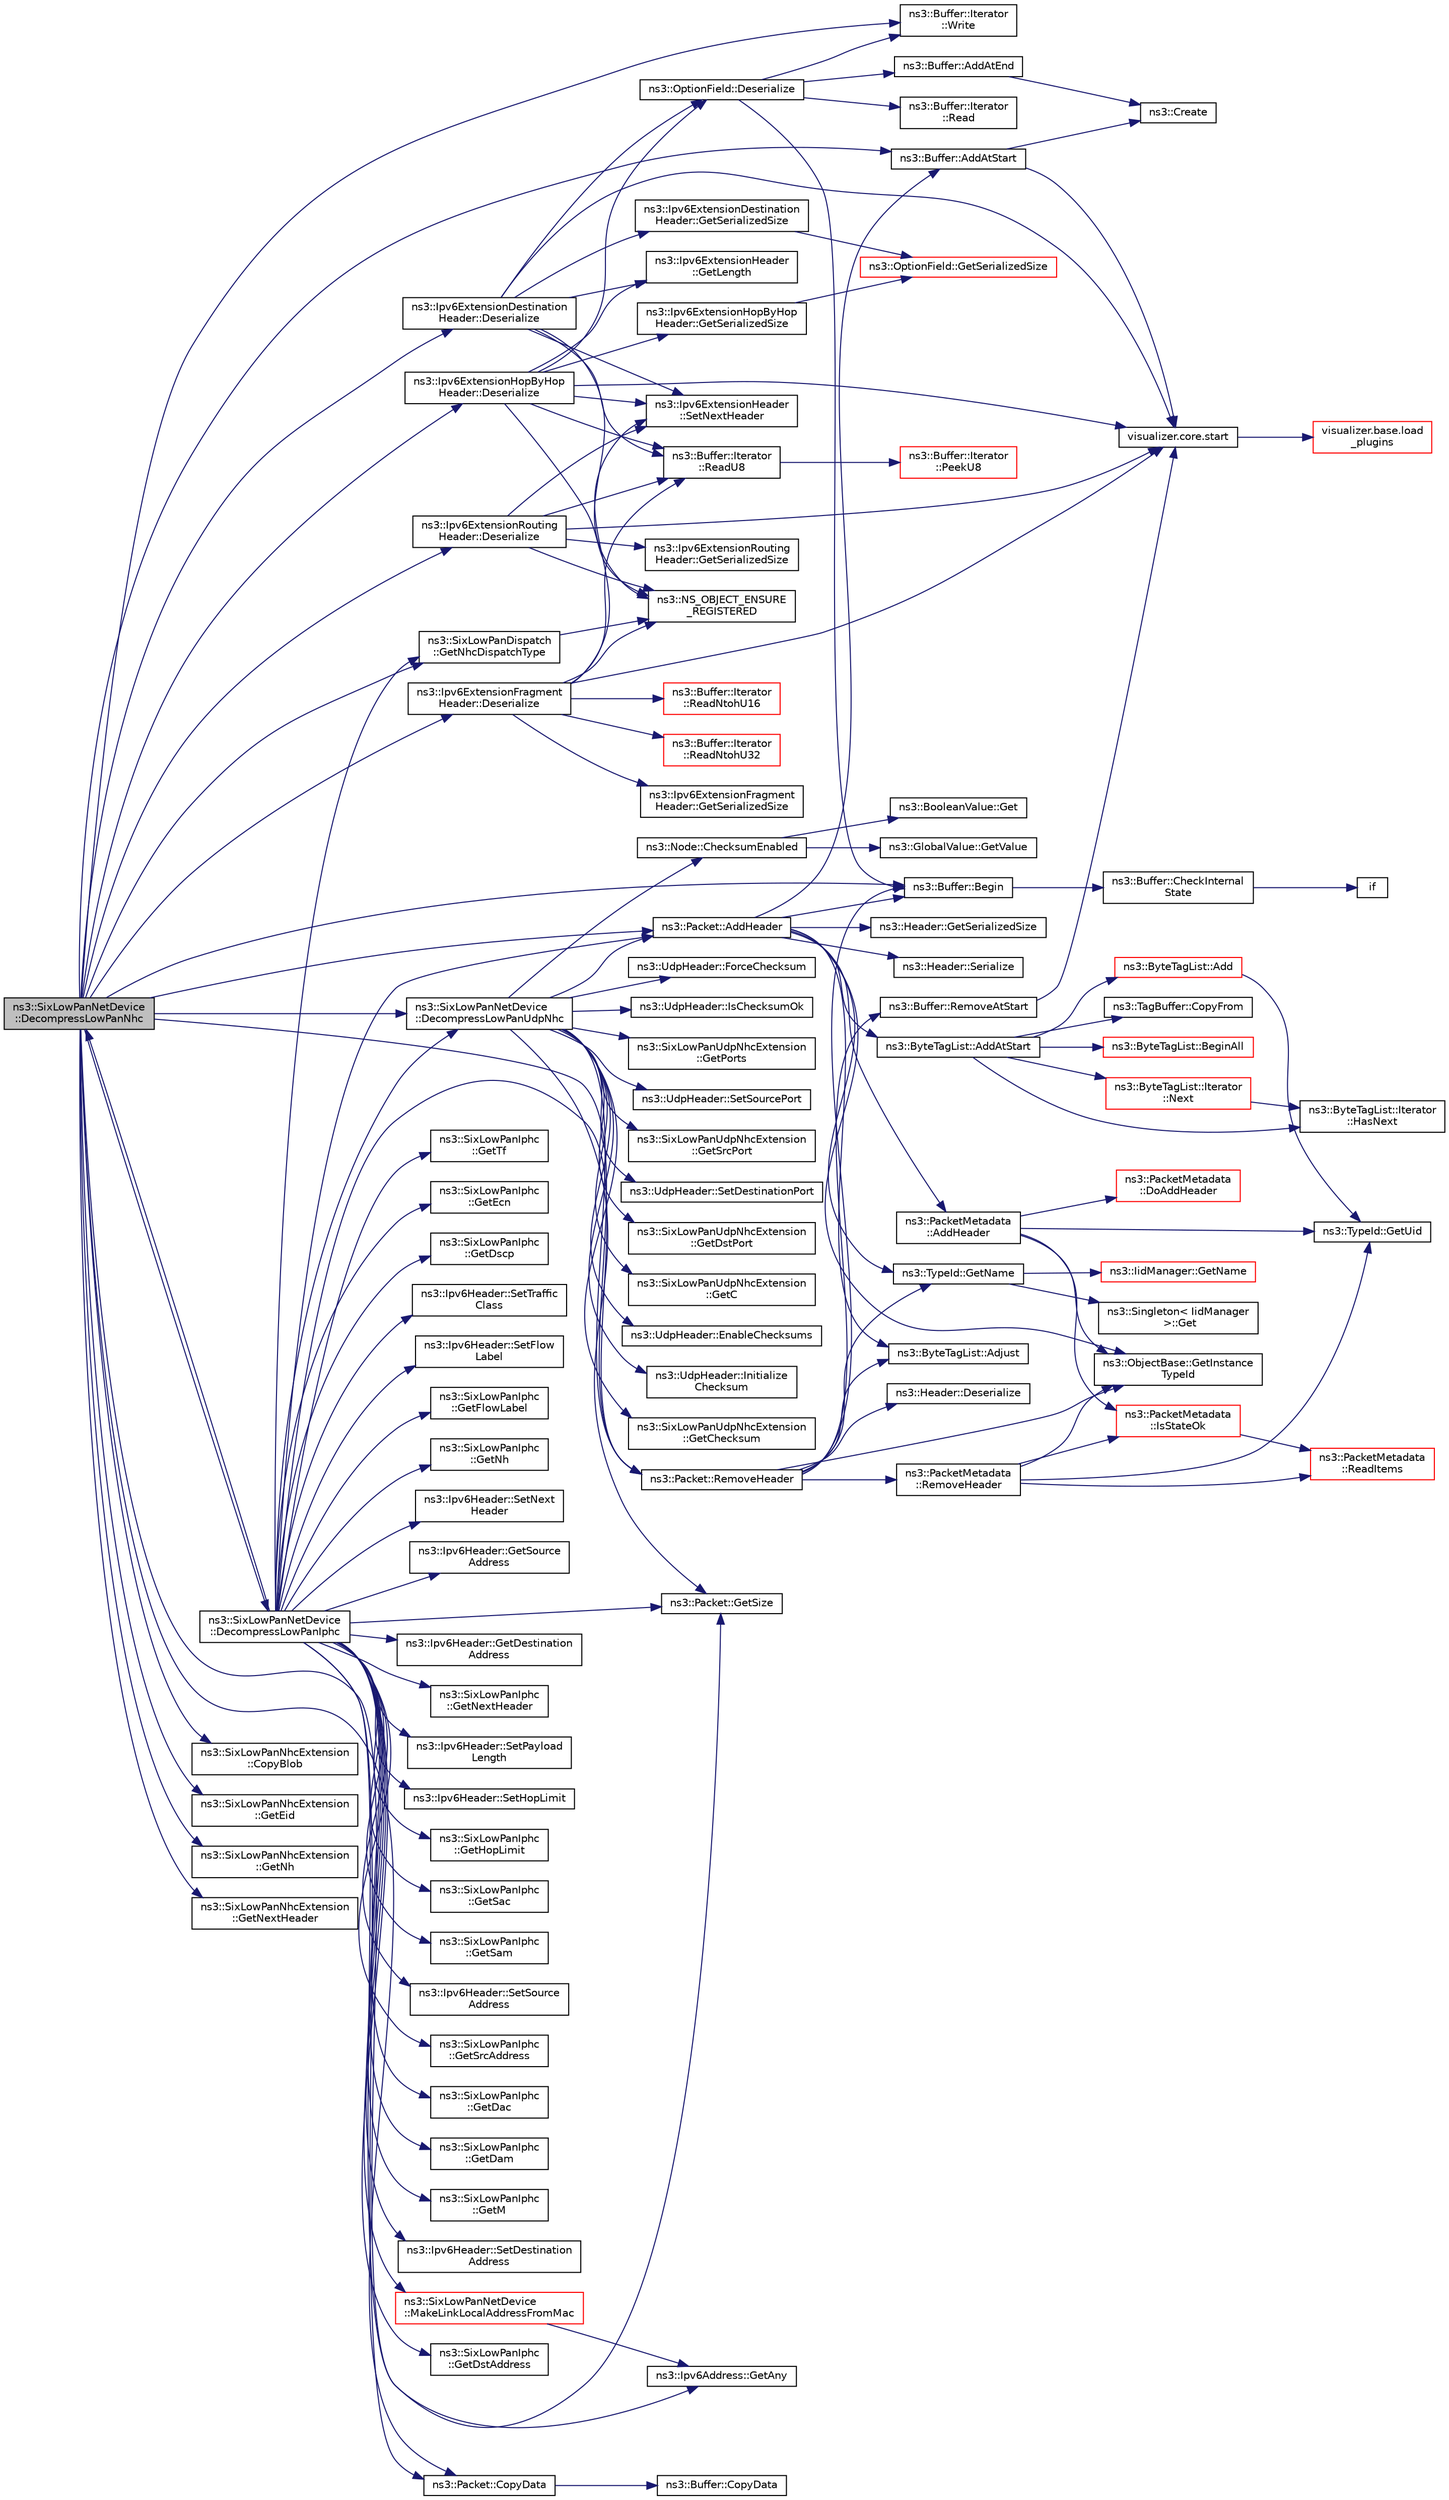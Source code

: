 digraph "ns3::SixLowPanNetDevice::DecompressLowPanNhc"
{
  edge [fontname="Helvetica",fontsize="10",labelfontname="Helvetica",labelfontsize="10"];
  node [fontname="Helvetica",fontsize="10",shape=record];
  rankdir="LR";
  Node1 [label="ns3::SixLowPanNetDevice\l::DecompressLowPanNhc",height=0.2,width=0.4,color="black", fillcolor="grey75", style="filled", fontcolor="black"];
  Node1 -> Node2 [color="midnightblue",fontsize="10",style="solid"];
  Node2 [label="ns3::Packet::RemoveHeader",height=0.2,width=0.4,color="black", fillcolor="white", style="filled",URL="$dd/d7a/classns3_1_1Packet.html#a0961eccf975d75f902d40956c93ba63e",tooltip="Deserialize and remove the header from the internal buffer. "];
  Node2 -> Node3 [color="midnightblue",fontsize="10",style="solid"];
  Node3 [label="ns3::Header::Deserialize",height=0.2,width=0.4,color="black", fillcolor="white", style="filled",URL="$d6/dae/classns3_1_1Header.html#a78be9400bb66b2a8543606f395ef5396"];
  Node2 -> Node4 [color="midnightblue",fontsize="10",style="solid"];
  Node4 [label="ns3::Buffer::Begin",height=0.2,width=0.4,color="black", fillcolor="white", style="filled",URL="$da/d85/classns3_1_1Buffer.html#a893d4bf50df13e730b6cd0fda91b967f"];
  Node4 -> Node5 [color="midnightblue",fontsize="10",style="solid"];
  Node5 [label="ns3::Buffer::CheckInternal\lState",height=0.2,width=0.4,color="black", fillcolor="white", style="filled",URL="$da/d85/classns3_1_1Buffer.html#a6202ce7f1ecc1fc7a14cc13017375d14",tooltip="Checks the internal buffer structures consistency. "];
  Node5 -> Node6 [color="midnightblue",fontsize="10",style="solid"];
  Node6 [label="if",height=0.2,width=0.4,color="black", fillcolor="white", style="filled",URL="$d8/d0e/loss__ITU1238_8m.html#a419d895abe1313c35fa353c93802647e"];
  Node2 -> Node7 [color="midnightblue",fontsize="10",style="solid"];
  Node7 [label="ns3::ObjectBase::GetInstance\lTypeId",height=0.2,width=0.4,color="black", fillcolor="white", style="filled",URL="$d2/dac/classns3_1_1ObjectBase.html#abe5b43a6f5b99a92a4c3122db31f06fb"];
  Node2 -> Node8 [color="midnightblue",fontsize="10",style="solid"];
  Node8 [label="ns3::TypeId::GetName",height=0.2,width=0.4,color="black", fillcolor="white", style="filled",URL="$d6/d11/classns3_1_1TypeId.html#aa3c41c79ae428b3cb396a9c6bb3ef314"];
  Node8 -> Node9 [color="midnightblue",fontsize="10",style="solid"];
  Node9 [label="ns3::Singleton\< IidManager\l \>::Get",height=0.2,width=0.4,color="black", fillcolor="white", style="filled",URL="$d8/d77/classns3_1_1Singleton.html#a80a2cd3c25a27ea72add7a9f7a141ffa"];
  Node8 -> Node10 [color="midnightblue",fontsize="10",style="solid"];
  Node10 [label="ns3::IidManager::GetName",height=0.2,width=0.4,color="red", fillcolor="white", style="filled",URL="$d4/d1c/classns3_1_1IidManager.html#a5d68d0f0f44594dcdec239dbdb5bf53c"];
  Node2 -> Node11 [color="midnightblue",fontsize="10",style="solid"];
  Node11 [label="ns3::Buffer::RemoveAtStart",height=0.2,width=0.4,color="black", fillcolor="white", style="filled",URL="$da/d85/classns3_1_1Buffer.html#adeecbb3e8f518aec6fee0437578ade4b"];
  Node11 -> Node12 [color="midnightblue",fontsize="10",style="solid"];
  Node12 [label="visualizer.core.start",height=0.2,width=0.4,color="black", fillcolor="white", style="filled",URL="$df/d6c/namespacevisualizer_1_1core.html#a2a35e5d8a34af358b508dac8635754e0"];
  Node12 -> Node13 [color="midnightblue",fontsize="10",style="solid"];
  Node13 [label="visualizer.base.load\l_plugins",height=0.2,width=0.4,color="red", fillcolor="white", style="filled",URL="$d4/d39/namespacevisualizer_1_1base.html#ad171497a5ff1afe0a73bedaebf35448f"];
  Node2 -> Node14 [color="midnightblue",fontsize="10",style="solid"];
  Node14 [label="ns3::ByteTagList::Adjust",height=0.2,width=0.4,color="black", fillcolor="white", style="filled",URL="$dd/d64/classns3_1_1ByteTagList.html#a1fec06d7e6daaf8039cf2a148e4090f2"];
  Node2 -> Node15 [color="midnightblue",fontsize="10",style="solid"];
  Node15 [label="ns3::PacketMetadata\l::RemoveHeader",height=0.2,width=0.4,color="black", fillcolor="white", style="filled",URL="$d1/db1/classns3_1_1PacketMetadata.html#afa8a589ec783d4998516d7f39f21242d",tooltip="Remove an header. "];
  Node15 -> Node7 [color="midnightblue",fontsize="10",style="solid"];
  Node15 -> Node16 [color="midnightblue",fontsize="10",style="solid"];
  Node16 [label="ns3::TypeId::GetUid",height=0.2,width=0.4,color="black", fillcolor="white", style="filled",URL="$d6/d11/classns3_1_1TypeId.html#acd3e41de6340d06299f4fd63e2ed8da0"];
  Node15 -> Node17 [color="midnightblue",fontsize="10",style="solid"];
  Node17 [label="ns3::PacketMetadata\l::IsStateOk",height=0.2,width=0.4,color="red", fillcolor="white", style="filled",URL="$d1/db1/classns3_1_1PacketMetadata.html#a208d3163e28704438cdd4d30318e489c",tooltip="Check if the metadata state is ok. "];
  Node17 -> Node18 [color="midnightblue",fontsize="10",style="solid"];
  Node18 [label="ns3::PacketMetadata\l::ReadItems",height=0.2,width=0.4,color="red", fillcolor="white", style="filled",URL="$d1/db1/classns3_1_1PacketMetadata.html#a3719ad2c32313a9a1c74462322e8b517",tooltip="Read items. "];
  Node15 -> Node18 [color="midnightblue",fontsize="10",style="solid"];
  Node1 -> Node19 [color="midnightblue",fontsize="10",style="solid"];
  Node19 [label="ns3::SixLowPanNhcExtension\l::CopyBlob",height=0.2,width=0.4,color="black", fillcolor="white", style="filled",URL="$d5/d62/classns3_1_1SixLowPanNhcExtension.html#a021f33c461cc28afc3da25960656cb48",tooltip="Get the option header data blob. "];
  Node1 -> Node20 [color="midnightblue",fontsize="10",style="solid"];
  Node20 [label="ns3::SixLowPanNhcExtension\l::GetEid",height=0.2,width=0.4,color="black", fillcolor="white", style="filled",URL="$d5/d62/classns3_1_1SixLowPanNhcExtension.html#aacc199347ba063995f8f5eb83f8fea84",tooltip="Get the Extension Header Type. "];
  Node1 -> Node21 [color="midnightblue",fontsize="10",style="solid"];
  Node21 [label="ns3::SixLowPanNhcExtension\l::GetNh",height=0.2,width=0.4,color="black", fillcolor="white", style="filled",URL="$d5/d62/classns3_1_1SixLowPanNhcExtension.html#a67e61ea92bbe10795772d320874bc632",tooltip="Get the Next Header field value. "];
  Node1 -> Node22 [color="midnightblue",fontsize="10",style="solid"];
  Node22 [label="ns3::Packet::CopyData",height=0.2,width=0.4,color="black", fillcolor="white", style="filled",URL="$dd/d7a/classns3_1_1Packet.html#a5a6d304b9e0d90733919ffe224b98f0d",tooltip="Copy the packet contents to a byte buffer. "];
  Node22 -> Node23 [color="midnightblue",fontsize="10",style="solid"];
  Node23 [label="ns3::Buffer::CopyData",height=0.2,width=0.4,color="black", fillcolor="white", style="filled",URL="$da/d85/classns3_1_1Buffer.html#aec4a3fd349f94e449b4b2d14dd964a4c"];
  Node1 -> Node24 [color="midnightblue",fontsize="10",style="solid"];
  Node24 [label="ns3::SixLowPanDispatch\l::GetNhcDispatchType",height=0.2,width=0.4,color="black", fillcolor="white", style="filled",URL="$d0/d97/classns3_1_1SixLowPanDispatch.html#aadc1e9ded2e292f557da546a6a4e49d2",tooltip="Get the NhcDispatch type. "];
  Node24 -> Node25 [color="midnightblue",fontsize="10",style="solid"];
  Node25 [label="ns3::NS_OBJECT_ENSURE\l_REGISTERED",height=0.2,width=0.4,color="black", fillcolor="white", style="filled",URL="$d7/d2e/namespacens3.html#ac633cbd86ee5879afd4312a843a9ff8c"];
  Node1 -> Node26 [color="midnightblue",fontsize="10",style="solid"];
  Node26 [label="ns3::SixLowPanNetDevice\l::DecompressLowPanUdpNhc",height=0.2,width=0.4,color="black", fillcolor="white", style="filled",URL="$d1/d2b/classns3_1_1SixLowPanNetDevice.html#a0b31fbe0bdc3a4dd59b9f7426aec8ed8",tooltip="Decompress the headers according to NHC compression. "];
  Node26 -> Node2 [color="midnightblue",fontsize="10",style="solid"];
  Node26 -> Node27 [color="midnightblue",fontsize="10",style="solid"];
  Node27 [label="ns3::SixLowPanUdpNhcExtension\l::GetPorts",height=0.2,width=0.4,color="black", fillcolor="white", style="filled",URL="$d1/def/classns3_1_1SixLowPanUdpNhcExtension.html#a5ffeb18eeb20b2dfbe72c7bca3eeb32e",tooltip="Get the compressed Src and Dst Ports. "];
  Node26 -> Node28 [color="midnightblue",fontsize="10",style="solid"];
  Node28 [label="ns3::UdpHeader::SetSourcePort",height=0.2,width=0.4,color="black", fillcolor="white", style="filled",URL="$d3/dc4/classns3_1_1UdpHeader.html#ae10a7c9c6cbd645745bebc2a84a78831"];
  Node26 -> Node29 [color="midnightblue",fontsize="10",style="solid"];
  Node29 [label="ns3::SixLowPanUdpNhcExtension\l::GetSrcPort",height=0.2,width=0.4,color="black", fillcolor="white", style="filled",URL="$d1/def/classns3_1_1SixLowPanUdpNhcExtension.html#ad5591833289c57f4d0dc8cada4432d28",tooltip="Get the Source Port. "];
  Node26 -> Node30 [color="midnightblue",fontsize="10",style="solid"];
  Node30 [label="ns3::UdpHeader::SetDestinationPort",height=0.2,width=0.4,color="black", fillcolor="white", style="filled",URL="$d3/dc4/classns3_1_1UdpHeader.html#af7f8bc1749481efe8ede173a71aa6727"];
  Node26 -> Node31 [color="midnightblue",fontsize="10",style="solid"];
  Node31 [label="ns3::SixLowPanUdpNhcExtension\l::GetDstPort",height=0.2,width=0.4,color="black", fillcolor="white", style="filled",URL="$d1/def/classns3_1_1SixLowPanUdpNhcExtension.html#a1a003a3a62215fff50100f93af4c8afb",tooltip="Get the Destination Port. "];
  Node26 -> Node32 [color="midnightblue",fontsize="10",style="solid"];
  Node32 [label="ns3::Node::ChecksumEnabled",height=0.2,width=0.4,color="black", fillcolor="white", style="filled",URL="$dd/ded/classns3_1_1Node.html#a0515bfe9a3aeb6605d657ba855699815"];
  Node32 -> Node33 [color="midnightblue",fontsize="10",style="solid"];
  Node33 [label="ns3::GlobalValue::GetValue",height=0.2,width=0.4,color="black", fillcolor="white", style="filled",URL="$dc/d02/classns3_1_1GlobalValue.html#aa33773cb952ba3c285a03ae2c4769b84"];
  Node32 -> Node34 [color="midnightblue",fontsize="10",style="solid"];
  Node34 [label="ns3::BooleanValue::Get",height=0.2,width=0.4,color="black", fillcolor="white", style="filled",URL="$d5/d0c/classns3_1_1BooleanValue.html#a15d5d96abfd11676964f40859442ec12"];
  Node26 -> Node35 [color="midnightblue",fontsize="10",style="solid"];
  Node35 [label="ns3::SixLowPanUdpNhcExtension\l::GetC",height=0.2,width=0.4,color="black", fillcolor="white", style="filled",URL="$d1/def/classns3_1_1SixLowPanUdpNhcExtension.html#af77596ca462c68584795fbe2de91e50e",tooltip="Get the C (Checksum). "];
  Node26 -> Node36 [color="midnightblue",fontsize="10",style="solid"];
  Node36 [label="ns3::UdpHeader::EnableChecksums",height=0.2,width=0.4,color="black", fillcolor="white", style="filled",URL="$d3/dc4/classns3_1_1UdpHeader.html#a1be7b2d747df6076066ccd6d7dfc7f0d",tooltip="Enable checksum calculation for UDP. "];
  Node26 -> Node37 [color="midnightblue",fontsize="10",style="solid"];
  Node37 [label="ns3::UdpHeader::Initialize\lChecksum",height=0.2,width=0.4,color="black", fillcolor="white", style="filled",URL="$d3/dc4/classns3_1_1UdpHeader.html#ad5a6b055ebda2305135e6a4e7860e45e"];
  Node26 -> Node38 [color="midnightblue",fontsize="10",style="solid"];
  Node38 [label="ns3::Packet::AddHeader",height=0.2,width=0.4,color="black", fillcolor="white", style="filled",URL="$dd/d7a/classns3_1_1Packet.html#a465108c595a0bc592095cbcab1832ed8",tooltip="Add header to this packet. "];
  Node38 -> Node39 [color="midnightblue",fontsize="10",style="solid"];
  Node39 [label="ns3::Header::GetSerializedSize",height=0.2,width=0.4,color="black", fillcolor="white", style="filled",URL="$d6/dae/classns3_1_1Header.html#a6ef0497eabc1b1fb0ad42738eb73f934"];
  Node38 -> Node7 [color="midnightblue",fontsize="10",style="solid"];
  Node38 -> Node8 [color="midnightblue",fontsize="10",style="solid"];
  Node38 -> Node40 [color="midnightblue",fontsize="10",style="solid"];
  Node40 [label="ns3::Buffer::AddAtStart",height=0.2,width=0.4,color="black", fillcolor="white", style="filled",URL="$da/d85/classns3_1_1Buffer.html#a8abd8164c3671d3dadc98fc66fade7b1"];
  Node40 -> Node12 [color="midnightblue",fontsize="10",style="solid"];
  Node40 -> Node41 [color="midnightblue",fontsize="10",style="solid"];
  Node41 [label="ns3::Create",height=0.2,width=0.4,color="black", fillcolor="white", style="filled",URL="$d2/df2/group__ptr.html#ga0406dd2d929ceac05ce39d4579fa3e4b"];
  Node38 -> Node14 [color="midnightblue",fontsize="10",style="solid"];
  Node38 -> Node42 [color="midnightblue",fontsize="10",style="solid"];
  Node42 [label="ns3::ByteTagList::AddAtStart",height=0.2,width=0.4,color="black", fillcolor="white", style="filled",URL="$dd/d64/classns3_1_1ByteTagList.html#acb4563fbe4299c55af41ba7a166b71d5"];
  Node42 -> Node43 [color="midnightblue",fontsize="10",style="solid"];
  Node43 [label="ns3::ByteTagList::BeginAll",height=0.2,width=0.4,color="red", fillcolor="white", style="filled",URL="$dd/d64/classns3_1_1ByteTagList.html#ac4f33846ef6a84a64ede38b2de1564ba",tooltip="Returns an iterator pointing to the very first tag in this list. "];
  Node42 -> Node44 [color="midnightblue",fontsize="10",style="solid"];
  Node44 [label="ns3::ByteTagList::Iterator\l::HasNext",height=0.2,width=0.4,color="black", fillcolor="white", style="filled",URL="$de/dc7/classns3_1_1ByteTagList_1_1Iterator.html#aa1c5eb37f289d0eef8dfaf687498eaec",tooltip="Used to determine if the iterator is at the end of the byteTagList. "];
  Node42 -> Node45 [color="midnightblue",fontsize="10",style="solid"];
  Node45 [label="ns3::ByteTagList::Iterator\l::Next",height=0.2,width=0.4,color="red", fillcolor="white", style="filled",URL="$de/dc7/classns3_1_1ByteTagList_1_1Iterator.html#af521864d800baab1d9c5262f59ce4433",tooltip="Returns the next Item from the ByteTagList. "];
  Node45 -> Node44 [color="midnightblue",fontsize="10",style="solid"];
  Node42 -> Node46 [color="midnightblue",fontsize="10",style="solid"];
  Node46 [label="ns3::ByteTagList::Add",height=0.2,width=0.4,color="red", fillcolor="white", style="filled",URL="$dd/d64/classns3_1_1ByteTagList.html#ac970192e923afc561a304d17af4b8a52"];
  Node46 -> Node16 [color="midnightblue",fontsize="10",style="solid"];
  Node42 -> Node47 [color="midnightblue",fontsize="10",style="solid"];
  Node47 [label="ns3::TagBuffer::CopyFrom",height=0.2,width=0.4,color="black", fillcolor="white", style="filled",URL="$d6/ded/classns3_1_1TagBuffer.html#afe07a9e117449ff5b5d5857291671349",tooltip="Copy the nternal structure of another TagBuffer. "];
  Node38 -> Node48 [color="midnightblue",fontsize="10",style="solid"];
  Node48 [label="ns3::Header::Serialize",height=0.2,width=0.4,color="black", fillcolor="white", style="filled",URL="$d6/dae/classns3_1_1Header.html#afb61f1aac69ff8349a6bfe521fab5404"];
  Node38 -> Node4 [color="midnightblue",fontsize="10",style="solid"];
  Node38 -> Node49 [color="midnightblue",fontsize="10",style="solid"];
  Node49 [label="ns3::PacketMetadata\l::AddHeader",height=0.2,width=0.4,color="black", fillcolor="white", style="filled",URL="$d1/db1/classns3_1_1PacketMetadata.html#abdce736c4c5f647242f0808c0d2f9249",tooltip="Add an header. "];
  Node49 -> Node17 [color="midnightblue",fontsize="10",style="solid"];
  Node49 -> Node7 [color="midnightblue",fontsize="10",style="solid"];
  Node49 -> Node16 [color="midnightblue",fontsize="10",style="solid"];
  Node49 -> Node50 [color="midnightblue",fontsize="10",style="solid"];
  Node50 [label="ns3::PacketMetadata\l::DoAddHeader",height=0.2,width=0.4,color="red", fillcolor="white", style="filled",URL="$d1/db1/classns3_1_1PacketMetadata.html#ae5ad09674e28733405c49b2655c51a5a",tooltip="Add an header. "];
  Node26 -> Node51 [color="midnightblue",fontsize="10",style="solid"];
  Node51 [label="ns3::SixLowPanUdpNhcExtension\l::GetChecksum",height=0.2,width=0.4,color="black", fillcolor="white", style="filled",URL="$d1/def/classns3_1_1SixLowPanUdpNhcExtension.html#ab557104fbf1c98520f2d6ea0ad01c407",tooltip="Get the Checksum field value. "];
  Node26 -> Node52 [color="midnightblue",fontsize="10",style="solid"];
  Node52 [label="ns3::UdpHeader::ForceChecksum",height=0.2,width=0.4,color="black", fillcolor="white", style="filled",URL="$d3/dc4/classns3_1_1UdpHeader.html#a997d40a7a083de3643f2f31494ff94bf",tooltip="Force the UDP checksum to a given value. "];
  Node26 -> Node53 [color="midnightblue",fontsize="10",style="solid"];
  Node53 [label="ns3::UdpHeader::IsChecksumOk",height=0.2,width=0.4,color="black", fillcolor="white", style="filled",URL="$d3/dc4/classns3_1_1UdpHeader.html#a58c55682656d4ce7141bbf26bcaf2074",tooltip="Is the UDP checksum correct ? "];
  Node26 -> Node54 [color="midnightblue",fontsize="10",style="solid"];
  Node54 [label="ns3::Packet::GetSize",height=0.2,width=0.4,color="black", fillcolor="white", style="filled",URL="$dd/d7a/classns3_1_1Packet.html#a462855c9929954d4301a4edfe55f4f1c",tooltip="Returns the the size in bytes of the packet (including the zero-filled initial payload). "];
  Node1 -> Node55 [color="midnightblue",fontsize="10",style="solid"];
  Node55 [label="ns3::SixLowPanNhcExtension\l::GetNextHeader",height=0.2,width=0.4,color="black", fillcolor="white", style="filled",URL="$d5/d62/classns3_1_1SixLowPanNhcExtension.html#a15e2f9050b7929ab90968328571742ae",tooltip="Get the Next Header field value. "];
  Node1 -> Node40 [color="midnightblue",fontsize="10",style="solid"];
  Node1 -> Node4 [color="midnightblue",fontsize="10",style="solid"];
  Node1 -> Node56 [color="midnightblue",fontsize="10",style="solid"];
  Node56 [label="ns3::Buffer::Iterator\l::Write",height=0.2,width=0.4,color="black", fillcolor="white", style="filled",URL="$d0/daf/classns3_1_1Buffer_1_1Iterator.html#a087b4e6b5d038544c750c741e8932d69"];
  Node1 -> Node57 [color="midnightblue",fontsize="10",style="solid"];
  Node57 [label="ns3::Ipv6ExtensionHopByHop\lHeader::Deserialize",height=0.2,width=0.4,color="black", fillcolor="white", style="filled",URL="$d7/d39/classns3_1_1Ipv6ExtensionHopByHopHeader.html#af366694cbc19cd319d8e65700a06082f",tooltip="Deserialize the packet. "];
  Node57 -> Node12 [color="midnightblue",fontsize="10",style="solid"];
  Node57 -> Node58 [color="midnightblue",fontsize="10",style="solid"];
  Node58 [label="ns3::Ipv6ExtensionHeader\l::SetNextHeader",height=0.2,width=0.4,color="black", fillcolor="white", style="filled",URL="$d5/d0e/classns3_1_1Ipv6ExtensionHeader.html#a750a50791b7710a151ea61dad7063256",tooltip="Set the \"Next header\" field. "];
  Node57 -> Node59 [color="midnightblue",fontsize="10",style="solid"];
  Node59 [label="ns3::Buffer::Iterator\l::ReadU8",height=0.2,width=0.4,color="black", fillcolor="white", style="filled",URL="$d0/daf/classns3_1_1Buffer_1_1Iterator.html#a7d7d5299e27ecf41aef37e315984ad5a"];
  Node59 -> Node60 [color="midnightblue",fontsize="10",style="solid"];
  Node60 [label="ns3::Buffer::Iterator\l::PeekU8",height=0.2,width=0.4,color="red", fillcolor="white", style="filled",URL="$d0/daf/classns3_1_1Buffer_1_1Iterator.html#aeba1e13bebc9775be31e37baf9e75a73"];
  Node57 -> Node61 [color="midnightblue",fontsize="10",style="solid"];
  Node61 [label="ns3::OptionField::Deserialize",height=0.2,width=0.4,color="black", fillcolor="white", style="filled",URL="$d3/d4b/classns3_1_1OptionField.html#a8df2abe90be59cebdcca83b1e1708ba5",tooltip="Deserialize the packet. "];
  Node61 -> Node62 [color="midnightblue",fontsize="10",style="solid"];
  Node62 [label="ns3::Buffer::Iterator\l::Read",height=0.2,width=0.4,color="black", fillcolor="white", style="filled",URL="$d0/daf/classns3_1_1Buffer_1_1Iterator.html#a84e2f58f26fa3a3fec00c11e911b530a"];
  Node61 -> Node63 [color="midnightblue",fontsize="10",style="solid"];
  Node63 [label="ns3::Buffer::AddAtEnd",height=0.2,width=0.4,color="black", fillcolor="white", style="filled",URL="$da/d85/classns3_1_1Buffer.html#a92dd87809af24fb10696fee9a9cb56cf"];
  Node63 -> Node41 [color="midnightblue",fontsize="10",style="solid"];
  Node61 -> Node4 [color="midnightblue",fontsize="10",style="solid"];
  Node61 -> Node56 [color="midnightblue",fontsize="10",style="solid"];
  Node57 -> Node64 [color="midnightblue",fontsize="10",style="solid"];
  Node64 [label="ns3::Ipv6ExtensionHeader\l::GetLength",height=0.2,width=0.4,color="black", fillcolor="white", style="filled",URL="$d5/d0e/classns3_1_1Ipv6ExtensionHeader.html#ad842fe3ba452c35e994a899530295ff4",tooltip="Get the length of the extension. "];
  Node57 -> Node65 [color="midnightblue",fontsize="10",style="solid"];
  Node65 [label="ns3::Ipv6ExtensionHopByHop\lHeader::GetSerializedSize",height=0.2,width=0.4,color="black", fillcolor="white", style="filled",URL="$d7/d39/classns3_1_1Ipv6ExtensionHopByHopHeader.html#a796967bac361ede79accbdc0e8c41f3f",tooltip="Get the serialized size of the packet. "];
  Node65 -> Node66 [color="midnightblue",fontsize="10",style="solid"];
  Node66 [label="ns3::OptionField::GetSerializedSize",height=0.2,width=0.4,color="red", fillcolor="white", style="filled",URL="$d3/d4b/classns3_1_1OptionField.html#a7ed57dda4ddd5f4409ffb692594fb924",tooltip="Get the serialized size of the packet. "];
  Node57 -> Node25 [color="midnightblue",fontsize="10",style="solid"];
  Node1 -> Node38 [color="midnightblue",fontsize="10",style="solid"];
  Node1 -> Node67 [color="midnightblue",fontsize="10",style="solid"];
  Node67 [label="ns3::Ipv6ExtensionRouting\lHeader::Deserialize",height=0.2,width=0.4,color="black", fillcolor="white", style="filled",URL="$d6/d67/classns3_1_1Ipv6ExtensionRoutingHeader.html#aa1084222d3efdae9d445ff8a5b00322a",tooltip="Deserialize the packet. "];
  Node67 -> Node12 [color="midnightblue",fontsize="10",style="solid"];
  Node67 -> Node58 [color="midnightblue",fontsize="10",style="solid"];
  Node67 -> Node59 [color="midnightblue",fontsize="10",style="solid"];
  Node67 -> Node68 [color="midnightblue",fontsize="10",style="solid"];
  Node68 [label="ns3::Ipv6ExtensionRouting\lHeader::GetSerializedSize",height=0.2,width=0.4,color="black", fillcolor="white", style="filled",URL="$d6/d67/classns3_1_1Ipv6ExtensionRoutingHeader.html#af5b8d368c6a545a95700115686a99e33",tooltip="Get the serialized size of the packet. "];
  Node67 -> Node25 [color="midnightblue",fontsize="10",style="solid"];
  Node1 -> Node69 [color="midnightblue",fontsize="10",style="solid"];
  Node69 [label="ns3::Ipv6ExtensionFragment\lHeader::Deserialize",height=0.2,width=0.4,color="black", fillcolor="white", style="filled",URL="$dc/dde/classns3_1_1Ipv6ExtensionFragmentHeader.html#ac665209cceae832687c23c0c664e5a5d",tooltip="Deserialize the packet. "];
  Node69 -> Node12 [color="midnightblue",fontsize="10",style="solid"];
  Node69 -> Node58 [color="midnightblue",fontsize="10",style="solid"];
  Node69 -> Node59 [color="midnightblue",fontsize="10",style="solid"];
  Node69 -> Node70 [color="midnightblue",fontsize="10",style="solid"];
  Node70 [label="ns3::Buffer::Iterator\l::ReadNtohU16",height=0.2,width=0.4,color="red", fillcolor="white", style="filled",URL="$d0/daf/classns3_1_1Buffer_1_1Iterator.html#a14d63ac76497032a473d99cc8458608e"];
  Node69 -> Node71 [color="midnightblue",fontsize="10",style="solid"];
  Node71 [label="ns3::Buffer::Iterator\l::ReadNtohU32",height=0.2,width=0.4,color="red", fillcolor="white", style="filled",URL="$d0/daf/classns3_1_1Buffer_1_1Iterator.html#af6873e0c53e5338902802dedff2159d1"];
  Node69 -> Node72 [color="midnightblue",fontsize="10",style="solid"];
  Node72 [label="ns3::Ipv6ExtensionFragment\lHeader::GetSerializedSize",height=0.2,width=0.4,color="black", fillcolor="white", style="filled",URL="$dc/dde/classns3_1_1Ipv6ExtensionFragmentHeader.html#afe7e7be8a5b44ec8def1ac83a19c6696",tooltip="Get the serialized size of the packet. "];
  Node69 -> Node25 [color="midnightblue",fontsize="10",style="solid"];
  Node1 -> Node73 [color="midnightblue",fontsize="10",style="solid"];
  Node73 [label="ns3::Ipv6ExtensionDestination\lHeader::Deserialize",height=0.2,width=0.4,color="black", fillcolor="white", style="filled",URL="$d6/d65/classns3_1_1Ipv6ExtensionDestinationHeader.html#afb09b5d3221279bc1fcad100aa950947",tooltip="Deserialize the packet. "];
  Node73 -> Node12 [color="midnightblue",fontsize="10",style="solid"];
  Node73 -> Node58 [color="midnightblue",fontsize="10",style="solid"];
  Node73 -> Node59 [color="midnightblue",fontsize="10",style="solid"];
  Node73 -> Node61 [color="midnightblue",fontsize="10",style="solid"];
  Node73 -> Node64 [color="midnightblue",fontsize="10",style="solid"];
  Node73 -> Node74 [color="midnightblue",fontsize="10",style="solid"];
  Node74 [label="ns3::Ipv6ExtensionDestination\lHeader::GetSerializedSize",height=0.2,width=0.4,color="black", fillcolor="white", style="filled",URL="$d6/d65/classns3_1_1Ipv6ExtensionDestinationHeader.html#a4a43146a75ea4259b984df145c573146",tooltip="Get the serialized size of the packet. "];
  Node74 -> Node66 [color="midnightblue",fontsize="10",style="solid"];
  Node73 -> Node25 [color="midnightblue",fontsize="10",style="solid"];
  Node1 -> Node75 [color="midnightblue",fontsize="10",style="solid"];
  Node75 [label="ns3::SixLowPanNetDevice\l::DecompressLowPanIphc",height=0.2,width=0.4,color="black", fillcolor="white", style="filled",URL="$d1/d2b/classns3_1_1SixLowPanNetDevice.html#ae861be68db1b554cc3e5ea5e263b12ed",tooltip="Decompress the headers according to IPHC compression. "];
  Node75 -> Node2 [color="midnightblue",fontsize="10",style="solid"];
  Node75 -> Node76 [color="midnightblue",fontsize="10",style="solid"];
  Node76 [label="ns3::Ipv6Header::SetHopLimit",height=0.2,width=0.4,color="black", fillcolor="white", style="filled",URL="$d8/d5d/classns3_1_1Ipv6Header.html#a5133fdec9ec05d089d9c47f476715d73",tooltip="Set the \"Hop limit\" field (TTL). "];
  Node75 -> Node77 [color="midnightblue",fontsize="10",style="solid"];
  Node77 [label="ns3::SixLowPanIphc\l::GetHopLimit",height=0.2,width=0.4,color="black", fillcolor="white", style="filled",URL="$d5/dfb/classns3_1_1SixLowPanIphc.html#ad2f29210dee03a3efc708fc932f5f2bf",tooltip="Get the Hop Limit field. "];
  Node75 -> Node78 [color="midnightblue",fontsize="10",style="solid"];
  Node78 [label="ns3::SixLowPanIphc\l::GetSac",height=0.2,width=0.4,color="black", fillcolor="white", style="filled",URL="$d5/dfb/classns3_1_1SixLowPanIphc.html#ae88312e31d312221187b829d6976ce55",tooltip="Get the SAC (Source Address Compression) compression. "];
  Node75 -> Node79 [color="midnightblue",fontsize="10",style="solid"];
  Node79 [label="ns3::SixLowPanIphc\l::GetSam",height=0.2,width=0.4,color="black", fillcolor="white", style="filled",URL="$d5/dfb/classns3_1_1SixLowPanIphc.html#a72874846ca511565a9895d1f4a5e2db0",tooltip="Get the SAM (Source Address Mode) compression. "];
  Node75 -> Node80 [color="midnightblue",fontsize="10",style="solid"];
  Node80 [label="ns3::Ipv6Header::SetSource\lAddress",height=0.2,width=0.4,color="black", fillcolor="white", style="filled",URL="$d8/d5d/classns3_1_1Ipv6Header.html#aa0c5fe268a9a8096dfe9d4f7147241ab",tooltip="Set the \"Source address\" field. "];
  Node75 -> Node81 [color="midnightblue",fontsize="10",style="solid"];
  Node81 [label="ns3::Ipv6Address::GetAny",height=0.2,width=0.4,color="black", fillcolor="white", style="filled",URL="$d5/de6/classns3_1_1Ipv6Address.html#a2783e8badfc98c8b0a8508bba6e1b91e",tooltip="Get the \"any\" (::) Ipv6Address. "];
  Node75 -> Node82 [color="midnightblue",fontsize="10",style="solid"];
  Node82 [label="ns3::SixLowPanNetDevice\l::MakeLinkLocalAddressFromMac",height=0.2,width=0.4,color="red", fillcolor="white", style="filled",URL="$d1/d2b/classns3_1_1SixLowPanNetDevice.html#acf66b0ff019d0f1b88212d452044696e",tooltip="Make a link-local address from a MAC address. "];
  Node82 -> Node81 [color="midnightblue",fontsize="10",style="solid"];
  Node75 -> Node83 [color="midnightblue",fontsize="10",style="solid"];
  Node83 [label="ns3::SixLowPanIphc\l::GetSrcAddress",height=0.2,width=0.4,color="black", fillcolor="white", style="filled",URL="$d5/dfb/classns3_1_1SixLowPanIphc.html#a47fedf4531ad799d0f8d4928929573a0",tooltip="Get the Source Address. "];
  Node75 -> Node84 [color="midnightblue",fontsize="10",style="solid"];
  Node84 [label="ns3::SixLowPanIphc\l::GetDac",height=0.2,width=0.4,color="black", fillcolor="white", style="filled",URL="$d5/dfb/classns3_1_1SixLowPanIphc.html#a8f9b80016e4f7368128fe7df300c91e6",tooltip="Get the DAC (Destination Address Compression) compression. "];
  Node75 -> Node85 [color="midnightblue",fontsize="10",style="solid"];
  Node85 [label="ns3::SixLowPanIphc\l::GetDam",height=0.2,width=0.4,color="black", fillcolor="white", style="filled",URL="$d5/dfb/classns3_1_1SixLowPanIphc.html#aacdbebaaa0c5c19c39b9d594e3f756d2",tooltip="Get the DAM (Destination Address Mode) compression. "];
  Node75 -> Node86 [color="midnightblue",fontsize="10",style="solid"];
  Node86 [label="ns3::SixLowPanIphc\l::GetM",height=0.2,width=0.4,color="black", fillcolor="white", style="filled",URL="$d5/dfb/classns3_1_1SixLowPanIphc.html#a455f933ce0a59e0d40281b72cd22d19e",tooltip="Get the M (Multicast) compression. "];
  Node75 -> Node87 [color="midnightblue",fontsize="10",style="solid"];
  Node87 [label="ns3::Ipv6Header::SetDestination\lAddress",height=0.2,width=0.4,color="black", fillcolor="white", style="filled",URL="$d8/d5d/classns3_1_1Ipv6Header.html#af42a4936f1f94fa012dfd33e3d5d9e9a",tooltip="Set the \"Destination address\" field. "];
  Node75 -> Node88 [color="midnightblue",fontsize="10",style="solid"];
  Node88 [label="ns3::SixLowPanIphc\l::GetDstAddress",height=0.2,width=0.4,color="black", fillcolor="white", style="filled",URL="$d5/dfb/classns3_1_1SixLowPanIphc.html#a8e6a3225338dd379f033a24fcc373cef",tooltip="Get the Destination Address. "];
  Node75 -> Node89 [color="midnightblue",fontsize="10",style="solid"];
  Node89 [label="ns3::SixLowPanIphc\l::GetTf",height=0.2,width=0.4,color="black", fillcolor="white", style="filled",URL="$d5/dfb/classns3_1_1SixLowPanIphc.html#af993076ebae73f4a9d96a2d14447d4e2",tooltip="Get the TF (Traffic Class, Flow Label) compression. "];
  Node75 -> Node90 [color="midnightblue",fontsize="10",style="solid"];
  Node90 [label="ns3::SixLowPanIphc\l::GetEcn",height=0.2,width=0.4,color="black", fillcolor="white", style="filled",URL="$d5/dfb/classns3_1_1SixLowPanIphc.html#a0c1eeca402c0cc9df260f08326667329",tooltip="Get the ECN. "];
  Node75 -> Node91 [color="midnightblue",fontsize="10",style="solid"];
  Node91 [label="ns3::SixLowPanIphc\l::GetDscp",height=0.2,width=0.4,color="black", fillcolor="white", style="filled",URL="$d5/dfb/classns3_1_1SixLowPanIphc.html#a615746366925ce0656d9f7fa87231cd6",tooltip="Get the DSCP. "];
  Node75 -> Node92 [color="midnightblue",fontsize="10",style="solid"];
  Node92 [label="ns3::Ipv6Header::SetTraffic\lClass",height=0.2,width=0.4,color="black", fillcolor="white", style="filled",URL="$d8/d5d/classns3_1_1Ipv6Header.html#ab40aa33cac2e23292abef3410a1277ab",tooltip="Set the \"Traffic class\" field. "];
  Node75 -> Node93 [color="midnightblue",fontsize="10",style="solid"];
  Node93 [label="ns3::Ipv6Header::SetFlow\lLabel",height=0.2,width=0.4,color="black", fillcolor="white", style="filled",URL="$d8/d5d/classns3_1_1Ipv6Header.html#a82b99f796a0c5ee8bc0e3766b4356b61",tooltip="Set the \"Flow label\" field. "];
  Node75 -> Node94 [color="midnightblue",fontsize="10",style="solid"];
  Node94 [label="ns3::SixLowPanIphc\l::GetFlowLabel",height=0.2,width=0.4,color="black", fillcolor="white", style="filled",URL="$d5/dfb/classns3_1_1SixLowPanIphc.html#a4eb5f8420b9150918721a2edbd23140b",tooltip="Get the Flow Label. "];
  Node75 -> Node95 [color="midnightblue",fontsize="10",style="solid"];
  Node95 [label="ns3::SixLowPanIphc\l::GetNh",height=0.2,width=0.4,color="black", fillcolor="white", style="filled",URL="$d5/dfb/classns3_1_1SixLowPanIphc.html#ac9d2002e4493f2506eef09d89803aca9",tooltip="Get the NH (Next Header) compression. "];
  Node75 -> Node22 [color="midnightblue",fontsize="10",style="solid"];
  Node75 -> Node24 [color="midnightblue",fontsize="10",style="solid"];
  Node75 -> Node96 [color="midnightblue",fontsize="10",style="solid"];
  Node96 [label="ns3::Ipv6Header::SetNext\lHeader",height=0.2,width=0.4,color="black", fillcolor="white", style="filled",URL="$d8/d5d/classns3_1_1Ipv6Header.html#add71fca40c6bf671bcc1403557a0852d",tooltip="Set the \"Next header\" field. "];
  Node75 -> Node26 [color="midnightblue",fontsize="10",style="solid"];
  Node75 -> Node97 [color="midnightblue",fontsize="10",style="solid"];
  Node97 [label="ns3::Ipv6Header::GetSource\lAddress",height=0.2,width=0.4,color="black", fillcolor="white", style="filled",URL="$d8/d5d/classns3_1_1Ipv6Header.html#ae7b5116d81c8113fad228d799f5554c3",tooltip="Get the \"Source address\" field. "];
  Node75 -> Node98 [color="midnightblue",fontsize="10",style="solid"];
  Node98 [label="ns3::Ipv6Header::GetDestination\lAddress",height=0.2,width=0.4,color="black", fillcolor="white", style="filled",URL="$d8/d5d/classns3_1_1Ipv6Header.html#a472309d4a08c9fea54092346ba7beca4",tooltip="Get the \"Destination address\" field. "];
  Node75 -> Node1 [color="midnightblue",fontsize="10",style="solid"];
  Node75 -> Node99 [color="midnightblue",fontsize="10",style="solid"];
  Node99 [label="ns3::SixLowPanIphc\l::GetNextHeader",height=0.2,width=0.4,color="black", fillcolor="white", style="filled",URL="$d5/dfb/classns3_1_1SixLowPanIphc.html#a6e01ce18c03bf5468308fa0fa26199a0",tooltip="Get the Next Header field. "];
  Node75 -> Node100 [color="midnightblue",fontsize="10",style="solid"];
  Node100 [label="ns3::Ipv6Header::SetPayload\lLength",height=0.2,width=0.4,color="black", fillcolor="white", style="filled",URL="$d8/d5d/classns3_1_1Ipv6Header.html#a6d888c3bc07b2f523c1f8512e976a25b",tooltip="Set the \"Payload length\" field. "];
  Node75 -> Node54 [color="midnightblue",fontsize="10",style="solid"];
  Node75 -> Node38 [color="midnightblue",fontsize="10",style="solid"];
  Node1 -> Node54 [color="midnightblue",fontsize="10",style="solid"];
}
